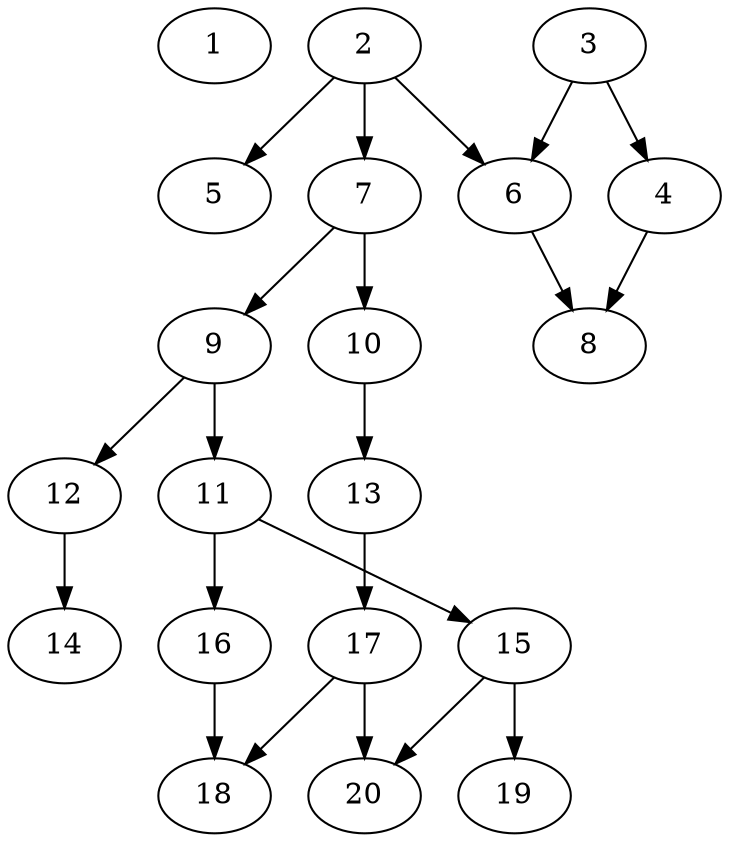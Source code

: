 // DAG automatically generated by daggen at Sat Jul 27 15:34:46 2019
// ./daggen --dot -n 20 --ccr 0.4 --fat 0.4 --regular 0.5 --density 0.4 --mindata 5242880 --maxdata 52428800 
digraph G {
  1 [size="98063360", alpha="0.15", expect_size="39225344"] 
  2 [size="14512640", alpha="0.02", expect_size="5805056"] 
  2 -> 5 [size ="5805056"]
  2 -> 6 [size ="5805056"]
  2 -> 7 [size ="5805056"]
  3 [size="14566400", alpha="0.10", expect_size="5826560"] 
  3 -> 4 [size ="5826560"]
  3 -> 6 [size ="5826560"]
  4 [size="81861120", alpha="0.08", expect_size="32744448"] 
  4 -> 8 [size ="32744448"]
  5 [size="26631680", alpha="0.01", expect_size="10652672"] 
  6 [size="26191360", alpha="0.19", expect_size="10476544"] 
  6 -> 8 [size ="10476544"]
  7 [size="53544960", alpha="0.12", expect_size="21417984"] 
  7 -> 9 [size ="21417984"]
  7 -> 10 [size ="21417984"]
  8 [size="30645760", alpha="0.01", expect_size="12258304"] 
  9 [size="110712320", alpha="0.01", expect_size="44284928"] 
  9 -> 11 [size ="44284928"]
  9 -> 12 [size ="44284928"]
  10 [size="83832320", alpha="0.00", expect_size="33532928"] 
  10 -> 13 [size ="33532928"]
  11 [size="63628800", alpha="0.01", expect_size="25451520"] 
  11 -> 15 [size ="25451520"]
  11 -> 16 [size ="25451520"]
  12 [size="31669760", alpha="0.08", expect_size="12667904"] 
  12 -> 14 [size ="12667904"]
  13 [size="40529920", alpha="0.13", expect_size="16211968"] 
  13 -> 17 [size ="16211968"]
  14 [size="97815040", alpha="0.13", expect_size="39126016"] 
  15 [size="26560000", alpha="0.04", expect_size="10624000"] 
  15 -> 19 [size ="10624000"]
  15 -> 20 [size ="10624000"]
  16 [size="31129600", alpha="0.03", expect_size="12451840"] 
  16 -> 18 [size ="12451840"]
  17 [size="27048960", alpha="0.14", expect_size="10819584"] 
  17 -> 18 [size ="10819584"]
  17 -> 20 [size ="10819584"]
  18 [size="100669440", alpha="0.07", expect_size="40267776"] 
  19 [size="108743680", alpha="0.16", expect_size="43497472"] 
  20 [size="112217600", alpha="0.03", expect_size="44887040"] 
}

